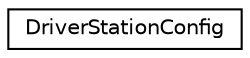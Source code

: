 digraph G
{
  edge [fontname="Helvetica",fontsize="10",labelfontname="Helvetica",labelfontsize="10"];
  node [fontname="Helvetica",fontsize="10",shape=record];
  rankdir="LR";
  Node1 [label="DriverStationConfig",height=0.2,width=0.4,color="black", fillcolor="white", style="filled",URL="$class_driver_station_config.html"];
}
